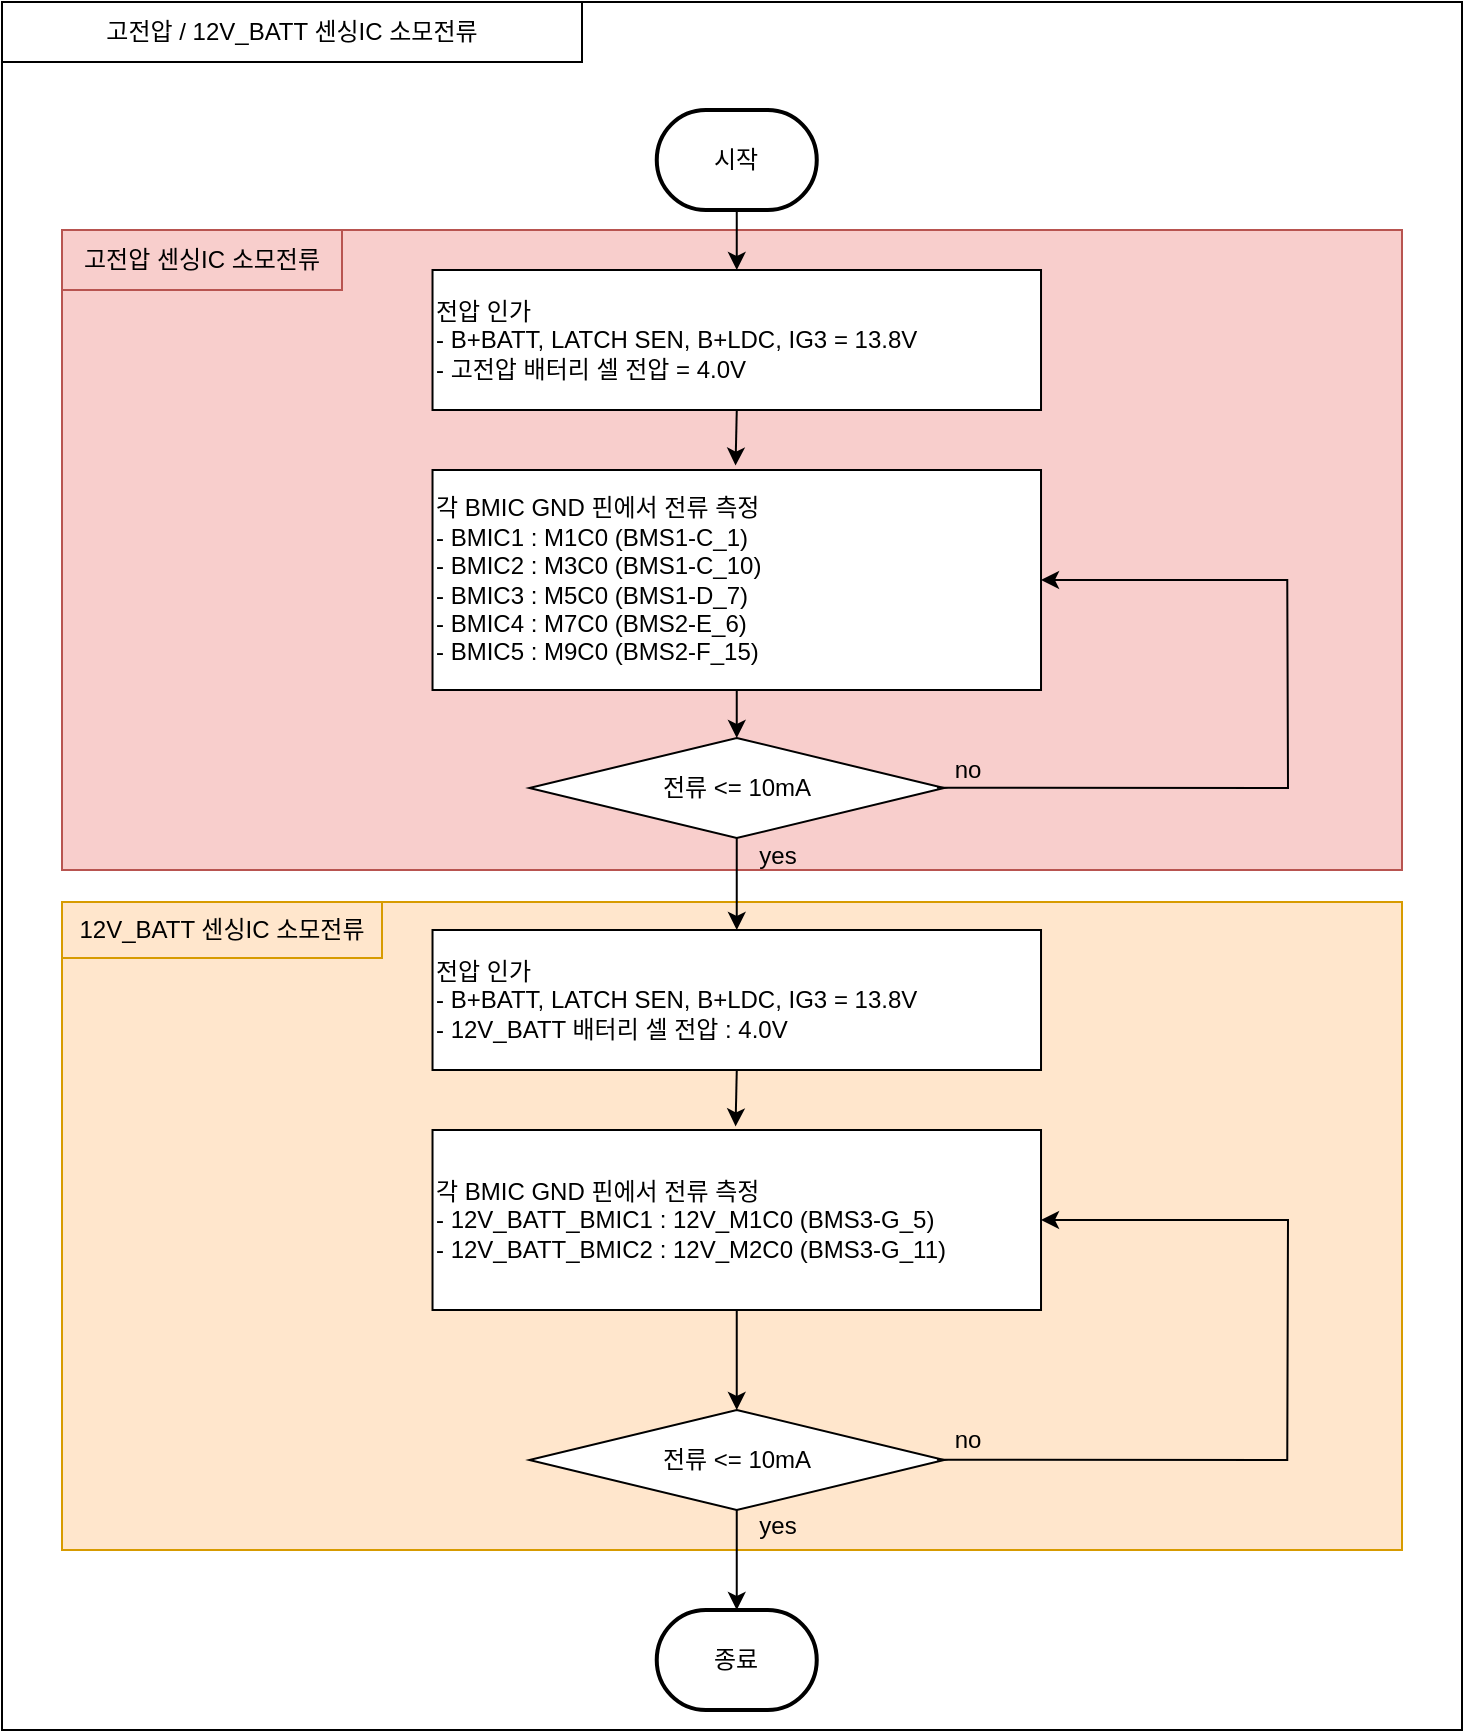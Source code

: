 <mxfile version="22.1.21" type="github">
  <diagram name="페이지-1" id="SMcoKKoXxrq3oXYOwZ4Q">
    <mxGraphModel dx="1136" dy="-466" grid="1" gridSize="10" guides="1" tooltips="1" connect="1" arrows="1" fold="1" page="1" pageScale="1" pageWidth="827" pageHeight="1169" math="0" shadow="0">
      <root>
        <mxCell id="0" />
        <mxCell id="1" parent="0" />
        <mxCell id="eBpO1_wVmvebje0pum54-1" value="" style="rounded=0;whiteSpace=wrap;html=1;" parent="1" vertex="1">
          <mxGeometry x="40" y="1206" width="730" height="864" as="geometry" />
        </mxCell>
        <mxCell id="eBpO1_wVmvebje0pum54-2" value="&lt;div&gt;고전압 /&amp;nbsp;12V_BATT 센싱IC&amp;nbsp;&lt;span style=&quot;background-color: initial;&quot;&gt;소모전류&lt;/span&gt;&lt;/div&gt;" style="rounded=0;whiteSpace=wrap;html=1;" parent="1" vertex="1">
          <mxGeometry x="40" y="1206" width="290" height="30" as="geometry" />
        </mxCell>
        <mxCell id="eBpO1_wVmvebje0pum54-22" value="" style="rounded=0;whiteSpace=wrap;html=1;fillColor=#f8cecc;strokeColor=#b85450;" parent="1" vertex="1">
          <mxGeometry x="70" y="1320" width="670" height="320" as="geometry" />
        </mxCell>
        <mxCell id="eBpO1_wVmvebje0pum54-23" value="&lt;span style=&quot;color: rgb(0, 0, 0); font-family: Helvetica; font-size: 12px; font-style: normal; font-variant-ligatures: normal; font-variant-caps: normal; font-weight: 400; letter-spacing: normal; orphans: 2; text-align: center; text-indent: 0px; text-transform: none; widows: 2; word-spacing: 0px; -webkit-text-stroke-width: 0px; text-decoration-thickness: initial; text-decoration-style: initial; text-decoration-color: initial; float: none; display: inline !important;&quot;&gt;고전압 센싱IC&amp;nbsp;소모전류&lt;br&gt;&lt;/span&gt;" style="rounded=0;whiteSpace=wrap;html=1;fillColor=#f8cecc;strokeColor=#b85450;fillStyle=solid;labelBackgroundColor=none;" parent="1" vertex="1">
          <mxGeometry x="70" y="1320" width="140" height="30" as="geometry" />
        </mxCell>
        <mxCell id="eBpO1_wVmvebje0pum54-24" value="" style="rounded=0;whiteSpace=wrap;html=1;fillColor=#ffe6cc;strokeColor=#d79b00;" parent="1" vertex="1">
          <mxGeometry x="70" y="1656" width="670" height="324" as="geometry" />
        </mxCell>
        <mxCell id="eBpO1_wVmvebje0pum54-25" value="&lt;span style=&quot;orphans: 2; text-align: center; text-indent: 0px; widows: 2; text-decoration-thickness: initial; text-decoration-style: initial; text-decoration-color: initial; float: none; display: inline !important;&quot;&gt;&lt;div style=&quot;&quot;&gt;12V_BATT 센싱IC&amp;nbsp;&lt;span style=&quot;background-color: initial;&quot;&gt;소모전류&lt;/span&gt;&lt;/div&gt;&lt;/span&gt;" style="rounded=0;whiteSpace=wrap;html=1;fillColor=#ffe6cc;strokeColor=#d79b00;labelBackgroundColor=none;" parent="1" vertex="1">
          <mxGeometry x="70" y="1656" width="160" height="28" as="geometry" />
        </mxCell>
        <mxCell id="eBpO1_wVmvebje0pum54-3" value="시작" style="strokeWidth=2;html=1;shape=mxgraph.flowchart.terminator;whiteSpace=wrap;" parent="1" vertex="1">
          <mxGeometry x="367.38" y="1260" width="80" height="50" as="geometry" />
        </mxCell>
        <mxCell id="eBpO1_wVmvebje0pum54-4" value="전압 인가&lt;br&gt;- B+BATT, LATCH SEN, B+LDC, IG3 = 13.8V&lt;br&gt;- 고전압 배터리 셀 전압 = 4.0V" style="rounded=0;whiteSpace=wrap;html=1;align=left;" parent="1" vertex="1">
          <mxGeometry x="255.26" y="1340" width="304.25" height="70" as="geometry" />
        </mxCell>
        <mxCell id="eBpO1_wVmvebje0pum54-5" value="" style="endArrow=classic;html=1;rounded=0;exitX=0.5;exitY=1;exitDx=0;exitDy=0;exitPerimeter=0;entryX=0.5;entryY=0;entryDx=0;entryDy=0;" parent="1" source="eBpO1_wVmvebje0pum54-3" target="eBpO1_wVmvebje0pum54-4" edge="1">
          <mxGeometry width="50" height="50" relative="1" as="geometry">
            <mxPoint x="133.38" y="1360" as="sourcePoint" />
            <mxPoint x="183.38" y="1310" as="targetPoint" />
          </mxGeometry>
        </mxCell>
        <mxCell id="eBpO1_wVmvebje0pum54-6" value="" style="endArrow=classic;html=1;rounded=0;exitX=0.5;exitY=1;exitDx=0;exitDy=0;entryX=0.498;entryY=-0.02;entryDx=0;entryDy=0;entryPerimeter=0;" parent="1" source="eBpO1_wVmvebje0pum54-4" target="eBpO1_wVmvebje0pum54-7" edge="1">
          <mxGeometry width="50" height="50" relative="1" as="geometry">
            <mxPoint x="332.63" y="1500" as="sourcePoint" />
            <mxPoint x="407.63" y="1480" as="targetPoint" />
          </mxGeometry>
        </mxCell>
        <mxCell id="eBpO1_wVmvebje0pum54-7" value="각&amp;nbsp;BMIC GND 핀에서 전류 측정&lt;br&gt;-&amp;nbsp;BMIC1 : M1C0 (BMS1-C_1)&lt;br&gt;&lt;div&gt;- BMIC2 : M3C0 (BMS1-C_10)&lt;/div&gt;&lt;div&gt;- BMIC3 : M5C0 (BMS1-D_7)&lt;/div&gt;&lt;div&gt;- BMIC4 : M7C0 (BMS2-E_6)&lt;/div&gt;&lt;div&gt;- BMIC5 : M9C0 (BMS2-F_15)&amp;nbsp;&lt;/div&gt;" style="rounded=0;whiteSpace=wrap;html=1;align=left;" parent="1" vertex="1">
          <mxGeometry x="255.26" y="1440" width="304.25" height="110" as="geometry" />
        </mxCell>
        <mxCell id="eBpO1_wVmvebje0pum54-8" value="전류 &amp;lt;= 10mA" style="rhombus;whiteSpace=wrap;html=1;" parent="1" vertex="1">
          <mxGeometry x="303.69" y="1574" width="207.37" height="50" as="geometry" />
        </mxCell>
        <mxCell id="eBpO1_wVmvebje0pum54-10" value="" style="endArrow=classic;html=1;rounded=0;exitX=0.5;exitY=1;exitDx=0;exitDy=0;entryX=0.5;entryY=0;entryDx=0;entryDy=0;" parent="1" source="eBpO1_wVmvebje0pum54-7" target="eBpO1_wVmvebje0pum54-8" edge="1">
          <mxGeometry width="50" height="50" relative="1" as="geometry">
            <mxPoint x="202.63" y="1520" as="sourcePoint" />
            <mxPoint x="252.63" y="1470" as="targetPoint" />
          </mxGeometry>
        </mxCell>
        <mxCell id="eBpO1_wVmvebje0pum54-11" value="" style="endArrow=classic;html=1;rounded=0;exitX=0.983;exitY=0.498;exitDx=0;exitDy=0;exitPerimeter=0;entryX=1;entryY=0.5;entryDx=0;entryDy=0;" parent="1" source="eBpO1_wVmvebje0pum54-8" target="eBpO1_wVmvebje0pum54-7" edge="1">
          <mxGeometry width="50" height="50" relative="1" as="geometry">
            <mxPoint x="562.63" y="1580" as="sourcePoint" />
            <mxPoint x="612.63" y="1530" as="targetPoint" />
            <Array as="points">
              <mxPoint x="683" y="1599" />
              <mxPoint x="682.63" y="1495" />
            </Array>
          </mxGeometry>
        </mxCell>
        <mxCell id="eBpO1_wVmvebje0pum54-12" value="no" style="text;html=1;strokeColor=none;fillColor=none;align=center;verticalAlign=middle;whiteSpace=wrap;rounded=0;" parent="1" vertex="1">
          <mxGeometry x="492.63" y="1575" width="60" height="30" as="geometry" />
        </mxCell>
        <mxCell id="eBpO1_wVmvebje0pum54-13" value="종료" style="strokeWidth=2;html=1;shape=mxgraph.flowchart.terminator;whiteSpace=wrap;" parent="1" vertex="1">
          <mxGeometry x="367.37" y="2010" width="80" height="50" as="geometry" />
        </mxCell>
        <mxCell id="eBpO1_wVmvebje0pum54-14" value="" style="endArrow=classic;html=1;rounded=0;exitX=0.5;exitY=1;exitDx=0;exitDy=0;entryX=0.5;entryY=0;entryDx=0;entryDy=0;entryPerimeter=0;" parent="1" source="eBpO1_wVmvebje0pum54-18" target="eBpO1_wVmvebje0pum54-13" edge="1">
          <mxGeometry width="50" height="50" relative="1" as="geometry">
            <mxPoint x="407.375" y="1970" as="sourcePoint" />
            <mxPoint x="332.63" y="1950" as="targetPoint" />
          </mxGeometry>
        </mxCell>
        <mxCell id="eBpO1_wVmvebje0pum54-15" value="전압 인가&lt;br&gt;- B+BATT, LATCH SEN, B+LDC, IG3 = 13.8V&lt;br&gt;- 12V_BATT 배터리 셀 전압 : 4.0V" style="rounded=0;whiteSpace=wrap;html=1;align=left;" parent="1" vertex="1">
          <mxGeometry x="255.26" y="1670" width="304.25" height="70" as="geometry" />
        </mxCell>
        <mxCell id="eBpO1_wVmvebje0pum54-16" value="" style="endArrow=classic;html=1;rounded=0;exitX=0.5;exitY=1;exitDx=0;exitDy=0;entryX=0.498;entryY=-0.02;entryDx=0;entryDy=0;entryPerimeter=0;" parent="1" source="eBpO1_wVmvebje0pum54-15" target="eBpO1_wVmvebje0pum54-17" edge="1">
          <mxGeometry width="50" height="50" relative="1" as="geometry">
            <mxPoint x="332.63" y="1830" as="sourcePoint" />
            <mxPoint x="407.63" y="1810" as="targetPoint" />
          </mxGeometry>
        </mxCell>
        <mxCell id="eBpO1_wVmvebje0pum54-17" value="각&amp;nbsp;BMIC GND 핀에서 전류 측정&lt;br&gt;&lt;div&gt;- 12V_BATT_BMIC1 : 12V_M1C0 (BMS3-G_5)&lt;/div&gt;&lt;div&gt;- 12V_BATT_BMIC2 : 12V_M2C0 (BMS3-G_11)&lt;/div&gt;" style="rounded=0;whiteSpace=wrap;html=1;align=left;" parent="1" vertex="1">
          <mxGeometry x="255.26" y="1770" width="304.25" height="90" as="geometry" />
        </mxCell>
        <mxCell id="eBpO1_wVmvebje0pum54-18" value="전류 &amp;lt;= 10mA" style="rhombus;whiteSpace=wrap;html=1;" parent="1" vertex="1">
          <mxGeometry x="303.69" y="1910" width="207.37" height="50" as="geometry" />
        </mxCell>
        <mxCell id="eBpO1_wVmvebje0pum54-19" value="" style="endArrow=classic;html=1;rounded=0;exitX=0.5;exitY=1;exitDx=0;exitDy=0;entryX=0.5;entryY=0;entryDx=0;entryDy=0;" parent="1" source="eBpO1_wVmvebje0pum54-17" target="eBpO1_wVmvebje0pum54-18" edge="1">
          <mxGeometry width="50" height="50" relative="1" as="geometry">
            <mxPoint x="202.63" y="1850" as="sourcePoint" />
            <mxPoint x="252.63" y="1800" as="targetPoint" />
          </mxGeometry>
        </mxCell>
        <mxCell id="eBpO1_wVmvebje0pum54-20" value="" style="endArrow=classic;html=1;rounded=0;exitX=0.983;exitY=0.498;exitDx=0;exitDy=0;exitPerimeter=0;entryX=1;entryY=0.5;entryDx=0;entryDy=0;" parent="1" source="eBpO1_wVmvebje0pum54-18" target="eBpO1_wVmvebje0pum54-17" edge="1">
          <mxGeometry width="50" height="50" relative="1" as="geometry">
            <mxPoint x="562.63" y="1910" as="sourcePoint" />
            <mxPoint x="612.63" y="1860" as="targetPoint" />
            <Array as="points">
              <mxPoint x="682.63" y="1935" />
              <mxPoint x="683" y="1815" />
            </Array>
          </mxGeometry>
        </mxCell>
        <mxCell id="eBpO1_wVmvebje0pum54-21" value="no" style="text;html=1;strokeColor=none;fillColor=none;align=center;verticalAlign=middle;whiteSpace=wrap;rounded=0;" parent="1" vertex="1">
          <mxGeometry x="492.63" y="1910" width="60" height="30" as="geometry" />
        </mxCell>
        <mxCell id="eBpO1_wVmvebje0pum54-26" value="" style="endArrow=classic;html=1;rounded=0;exitX=0.5;exitY=1;exitDx=0;exitDy=0;entryX=0.5;entryY=0;entryDx=0;entryDy=0;" parent="1" source="eBpO1_wVmvebje0pum54-8" target="eBpO1_wVmvebje0pum54-15" edge="1">
          <mxGeometry width="50" height="50" relative="1" as="geometry">
            <mxPoint x="192.63" y="1620" as="sourcePoint" />
            <mxPoint x="242.63" y="1570" as="targetPoint" />
          </mxGeometry>
        </mxCell>
        <mxCell id="eBpO1_wVmvebje0pum54-27" value="yes" style="text;html=1;strokeColor=none;fillColor=none;align=center;verticalAlign=middle;whiteSpace=wrap;rounded=0;" parent="1" vertex="1">
          <mxGeometry x="398.24" y="1618" width="60" height="30" as="geometry" />
        </mxCell>
        <mxCell id="eBpO1_wVmvebje0pum54-28" value="yes" style="text;html=1;strokeColor=none;fillColor=none;align=center;verticalAlign=middle;whiteSpace=wrap;rounded=0;" parent="1" vertex="1">
          <mxGeometry x="398.24" y="1953" width="60" height="30" as="geometry" />
        </mxCell>
      </root>
    </mxGraphModel>
  </diagram>
</mxfile>
